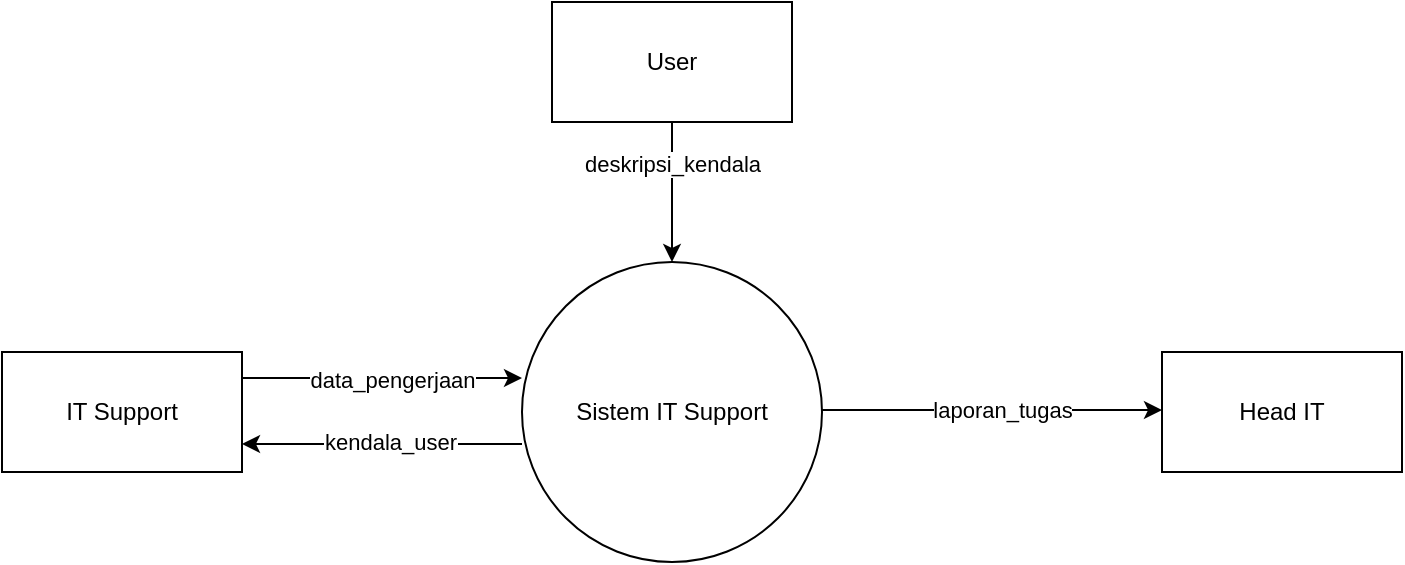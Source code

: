 <mxfile version="22.1.13" type="github">
  <diagram name="Page-1" id="CXko6omQwp5d5I9osxOO">
    <mxGraphModel dx="989" dy="509" grid="1" gridSize="10" guides="1" tooltips="1" connect="1" arrows="1" fold="1" page="1" pageScale="1" pageWidth="1100" pageHeight="850" math="0" shadow="0">
      <root>
        <mxCell id="0" />
        <mxCell id="1" parent="0" />
        <mxCell id="WtqfpNWmpr2_RAxKNxPe-8" style="edgeStyle=orthogonalEdgeStyle;rounded=0;orthogonalLoop=1;jettySize=auto;html=1;exitX=0;exitY=0.5;exitDx=0;exitDy=0;entryX=1;entryY=0.5;entryDx=0;entryDy=0;" edge="1" parent="1">
          <mxGeometry relative="1" as="geometry">
            <mxPoint x="550.0" y="371" as="sourcePoint" />
            <mxPoint x="410" y="371" as="targetPoint" />
          </mxGeometry>
        </mxCell>
        <mxCell id="WtqfpNWmpr2_RAxKNxPe-13" value="kendala_user" style="edgeLabel;html=1;align=center;verticalAlign=middle;resizable=0;points=[];" vertex="1" connectable="0" parent="WtqfpNWmpr2_RAxKNxPe-8">
          <mxGeometry x="-0.059" y="-1" relative="1" as="geometry">
            <mxPoint as="offset" />
          </mxGeometry>
        </mxCell>
        <mxCell id="WtqfpNWmpr2_RAxKNxPe-9" style="edgeStyle=orthogonalEdgeStyle;rounded=0;orthogonalLoop=1;jettySize=auto;html=1;exitX=1;exitY=0.5;exitDx=0;exitDy=0;entryX=0;entryY=0.5;entryDx=0;entryDy=0;" edge="1" parent="1">
          <mxGeometry relative="1" as="geometry">
            <mxPoint x="700.0" y="354" as="sourcePoint" />
            <mxPoint x="870.0" y="354" as="targetPoint" />
          </mxGeometry>
        </mxCell>
        <mxCell id="WtqfpNWmpr2_RAxKNxPe-11" value="laporan_tugas" style="edgeLabel;html=1;align=center;verticalAlign=middle;resizable=0;points=[];" vertex="1" connectable="0" parent="WtqfpNWmpr2_RAxKNxPe-9">
          <mxGeometry x="0.054" relative="1" as="geometry">
            <mxPoint as="offset" />
          </mxGeometry>
        </mxCell>
        <mxCell id="WtqfpNWmpr2_RAxKNxPe-1" value="Sistem IT Support" style="ellipse;whiteSpace=wrap;html=1;aspect=fixed;" vertex="1" parent="1">
          <mxGeometry x="550" y="280" width="150" height="150" as="geometry" />
        </mxCell>
        <mxCell id="WtqfpNWmpr2_RAxKNxPe-5" style="edgeStyle=orthogonalEdgeStyle;rounded=0;orthogonalLoop=1;jettySize=auto;html=1;exitX=0.5;exitY=1;exitDx=0;exitDy=0;entryX=0.5;entryY=0;entryDx=0;entryDy=0;" edge="1" parent="1" source="WtqfpNWmpr2_RAxKNxPe-2" target="WtqfpNWmpr2_RAxKNxPe-1">
          <mxGeometry relative="1" as="geometry" />
        </mxCell>
        <mxCell id="WtqfpNWmpr2_RAxKNxPe-6" value="deskripsi_kendala" style="edgeLabel;html=1;align=center;verticalAlign=middle;resizable=0;points=[];" vertex="1" connectable="0" parent="WtqfpNWmpr2_RAxKNxPe-5">
          <mxGeometry x="-0.42" relative="1" as="geometry">
            <mxPoint as="offset" />
          </mxGeometry>
        </mxCell>
        <mxCell id="WtqfpNWmpr2_RAxKNxPe-2" value="User" style="rounded=0;whiteSpace=wrap;html=1;" vertex="1" parent="1">
          <mxGeometry x="565" y="150" width="120" height="60" as="geometry" />
        </mxCell>
        <mxCell id="WtqfpNWmpr2_RAxKNxPe-7" style="edgeStyle=orthogonalEdgeStyle;rounded=0;orthogonalLoop=1;jettySize=auto;html=1;exitX=1;exitY=0.5;exitDx=0;exitDy=0;entryX=0;entryY=0.5;entryDx=0;entryDy=0;" edge="1" parent="1">
          <mxGeometry relative="1" as="geometry">
            <mxPoint x="410" y="338" as="sourcePoint" />
            <mxPoint x="550.0" y="338" as="targetPoint" />
          </mxGeometry>
        </mxCell>
        <mxCell id="WtqfpNWmpr2_RAxKNxPe-12" value="data_pengerjaan" style="edgeLabel;html=1;align=center;verticalAlign=middle;resizable=0;points=[];" vertex="1" connectable="0" parent="WtqfpNWmpr2_RAxKNxPe-7">
          <mxGeometry x="0.069" y="-1" relative="1" as="geometry">
            <mxPoint as="offset" />
          </mxGeometry>
        </mxCell>
        <mxCell id="WtqfpNWmpr2_RAxKNxPe-3" value="IT Support" style="rounded=0;whiteSpace=wrap;html=1;" vertex="1" parent="1">
          <mxGeometry x="290" y="325" width="120" height="60" as="geometry" />
        </mxCell>
        <mxCell id="WtqfpNWmpr2_RAxKNxPe-4" value="Head IT" style="rounded=0;whiteSpace=wrap;html=1;" vertex="1" parent="1">
          <mxGeometry x="870" y="325" width="120" height="60" as="geometry" />
        </mxCell>
      </root>
    </mxGraphModel>
  </diagram>
</mxfile>

